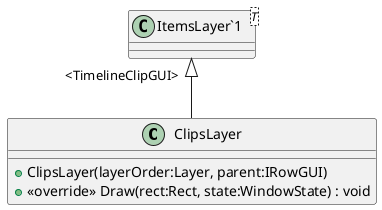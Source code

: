 @startuml
class ClipsLayer {
    + ClipsLayer(layerOrder:Layer, parent:IRowGUI)
    + <<override>> Draw(rect:Rect, state:WindowState) : void
}
class "ItemsLayer`1"<T> {
}
"ItemsLayer`1" "<TimelineClipGUI>" <|-- ClipsLayer
@enduml
